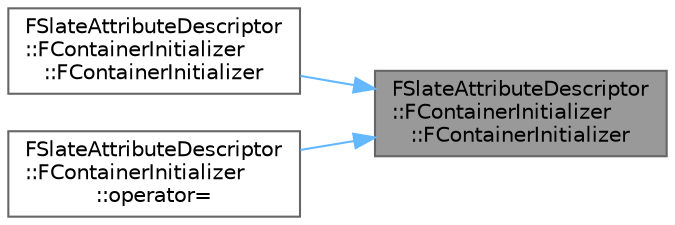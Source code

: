 digraph "FSlateAttributeDescriptor::FContainerInitializer::FContainerInitializer"
{
 // INTERACTIVE_SVG=YES
 // LATEX_PDF_SIZE
  bgcolor="transparent";
  edge [fontname=Helvetica,fontsize=10,labelfontname=Helvetica,labelfontsize=10];
  node [fontname=Helvetica,fontsize=10,shape=box,height=0.2,width=0.4];
  rankdir="RL";
  Node1 [id="Node000001",label="FSlateAttributeDescriptor\l::FContainerInitializer\l::FContainerInitializer",height=0.2,width=0.4,color="gray40", fillcolor="grey60", style="filled", fontcolor="black",tooltip=" "];
  Node1 -> Node2 [id="edge1_Node000001_Node000002",dir="back",color="steelblue1",style="solid",tooltip=" "];
  Node2 [id="Node000002",label="FSlateAttributeDescriptor\l::FContainerInitializer\l::FContainerInitializer",height=0.2,width=0.4,color="grey40", fillcolor="white", style="filled",URL="$d7/d11/structFSlateAttributeDescriptor_1_1FContainerInitializer.html#a5297874fb7ae8983bef80058745c4301",tooltip=" "];
  Node1 -> Node3 [id="edge2_Node000001_Node000003",dir="back",color="steelblue1",style="solid",tooltip=" "];
  Node3 [id="Node000003",label="FSlateAttributeDescriptor\l::FContainerInitializer\l::operator=",height=0.2,width=0.4,color="grey40", fillcolor="white", style="filled",URL="$d7/d11/structFSlateAttributeDescriptor_1_1FContainerInitializer.html#a433f7172183d5766cd80c9e749b2dd31",tooltip=" "];
}
